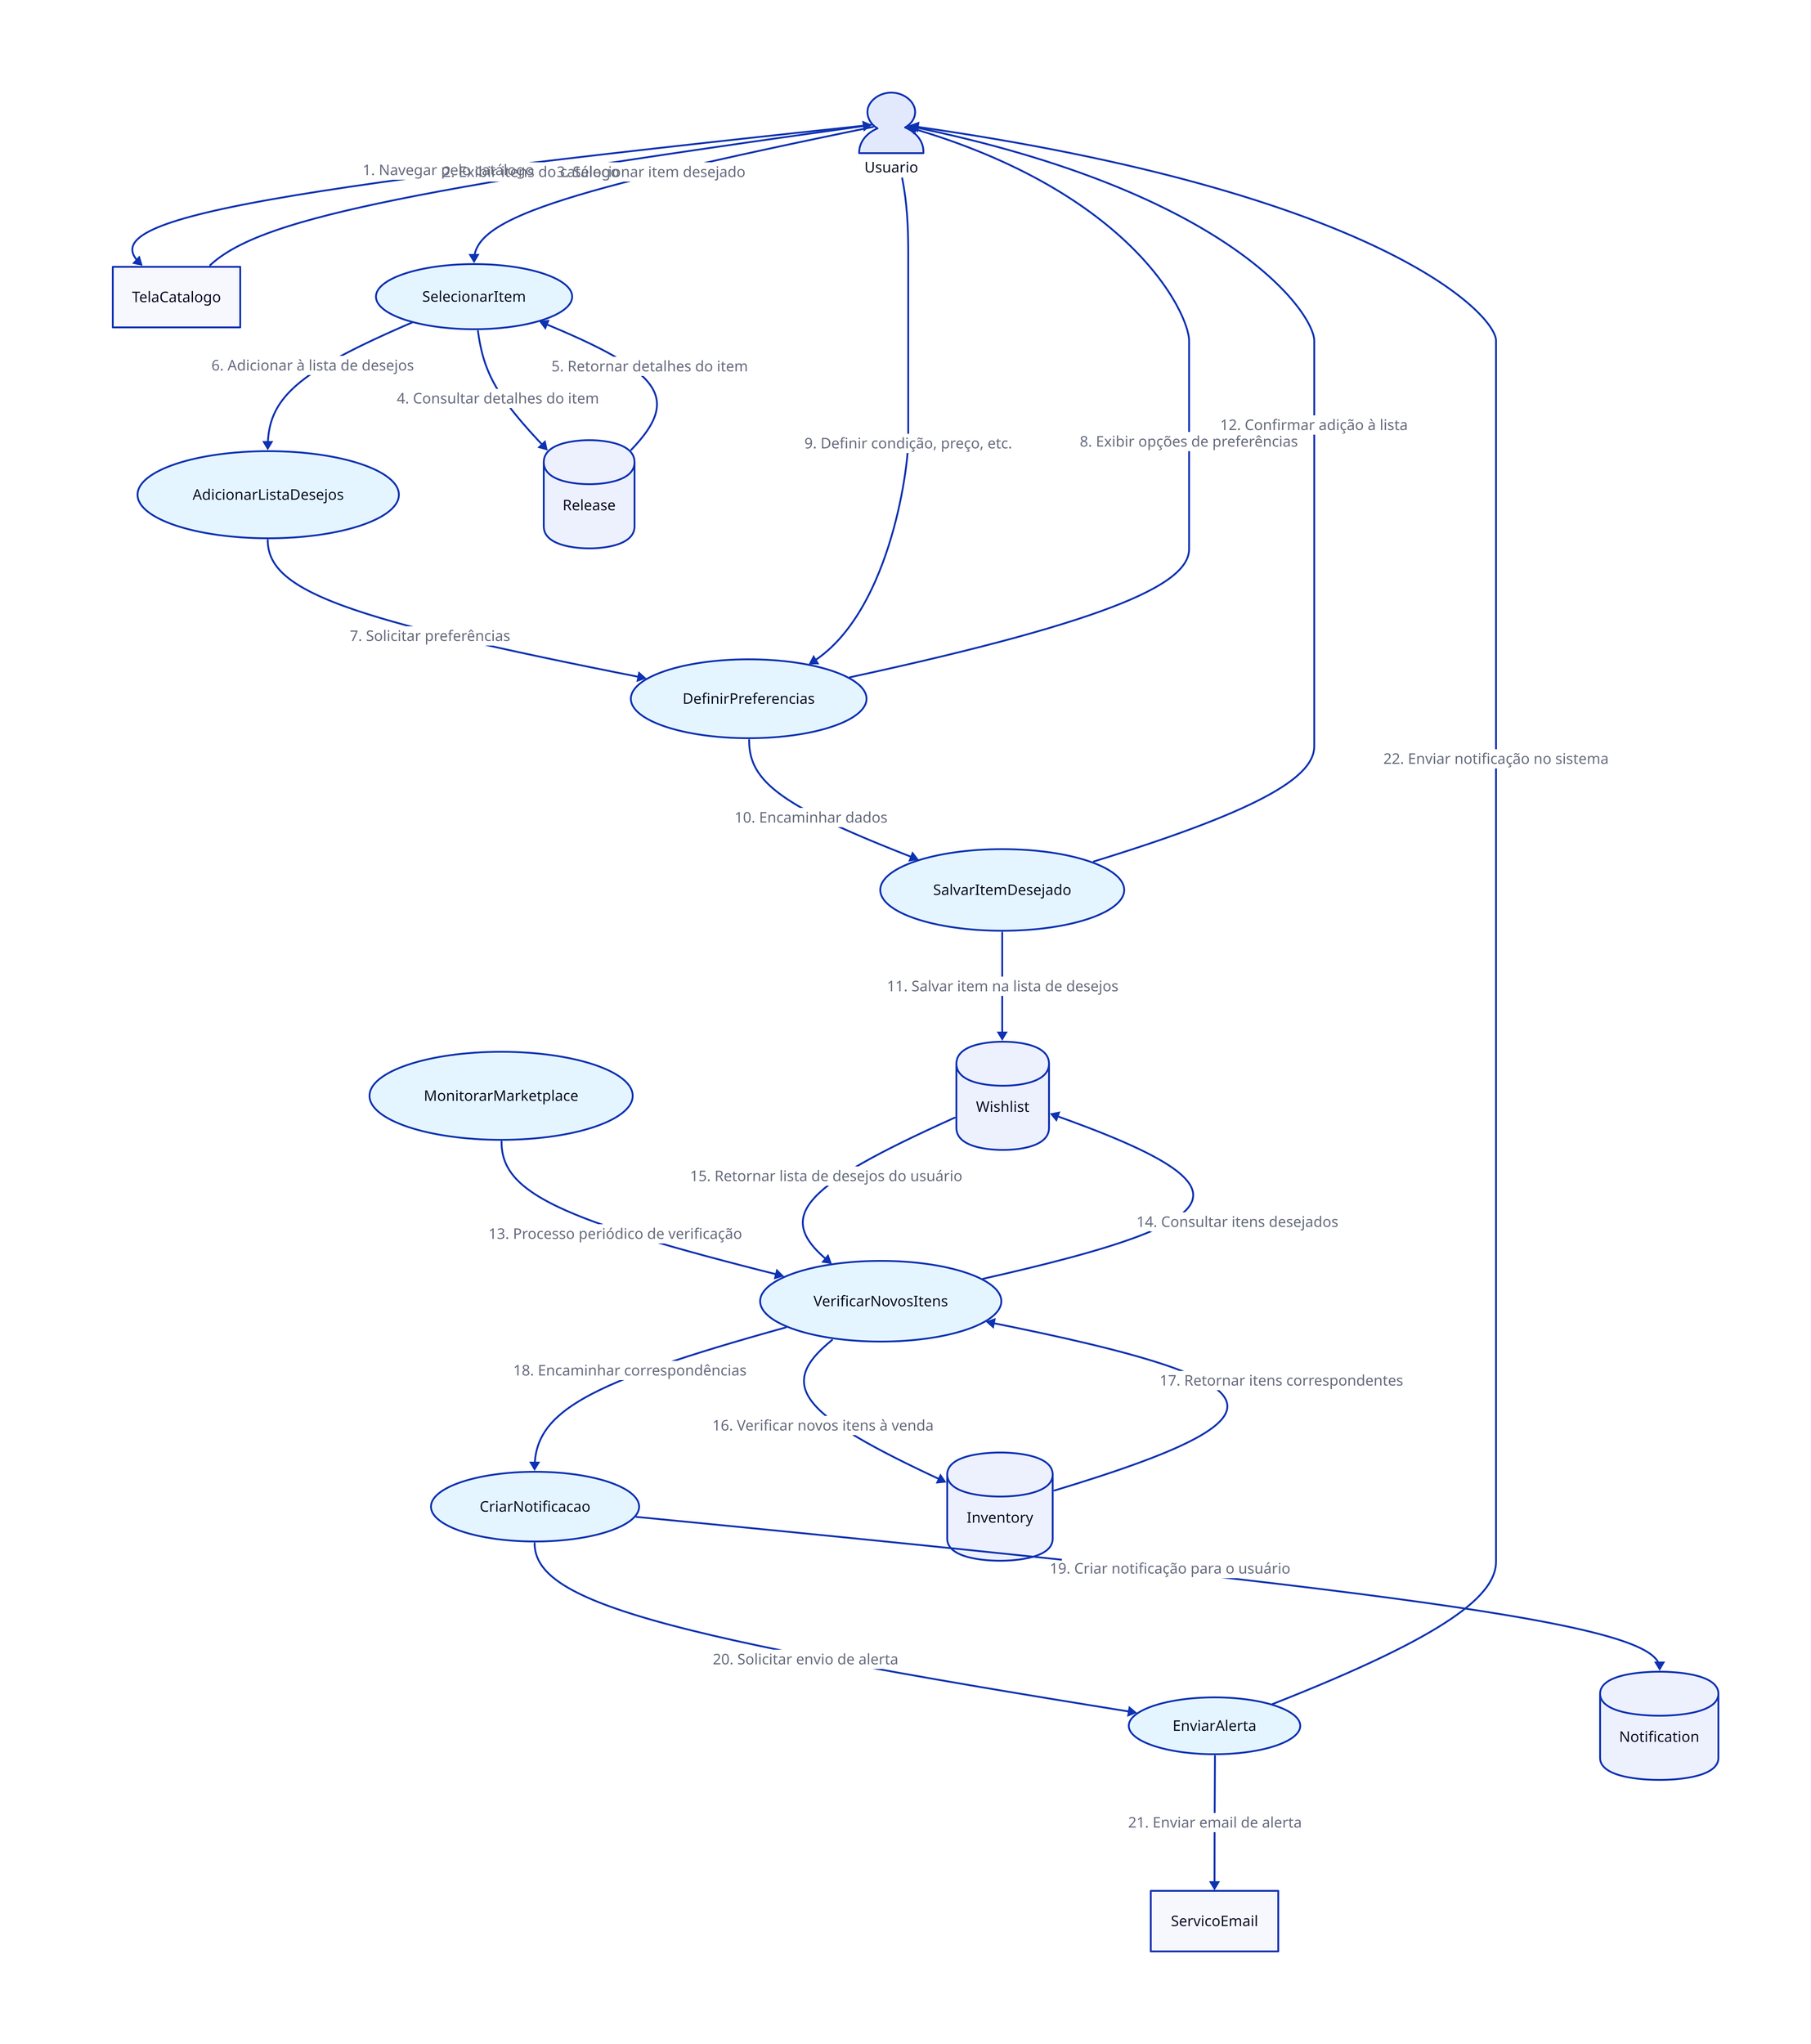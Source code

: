 Usuario: {
  shape: person
}

TelaCatalogo: {
  shape: rectangle
}

SelecionarItem: {
  shape: oval
  style.fill: "#E5F5FF"
}

AdicionarListaDesejos: {
  shape: oval
  style.fill: "#E5F5FF"
}

DefinirPreferencias: {
  shape: oval
  style.fill: "#E5F5FF"
}

SalvarItemDesejado: {
  shape: oval
  style.fill: "#E5F5FF"
}

MonitorarMarketplace: {
  shape: oval
  style.fill: "#E5F5FF"
}

VerificarNovosItens: {
  shape: oval
  style.fill: "#E5F5FF"
}

CriarNotificacao: {
  shape: oval
  style.fill: "#E5F5FF"
}

EnviarAlerta: {
  shape: oval
  style.fill: "#E5F5FF"
}

Release: {
  shape: cylinder
}

Wishlist: {
  shape: cylinder
}

Inventory: {
  shape: cylinder
}

Notification: {
  shape: cylinder
}

ServicoEmail: {
  shape: rectangle
}

Usuario -> TelaCatalogo: "1. Navegar pelo catálogo"
TelaCatalogo -> Usuario: "2. Exibir itens do catálogo"
Usuario -> SelecionarItem: "3. Selecionar item desejado"
SelecionarItem -> Release: "4. Consultar detalhes do item"
Release -> SelecionarItem: "5. Retornar detalhes do item"
SelecionarItem -> AdicionarListaDesejos: "6. Adicionar à lista de desejos"
AdicionarListaDesejos -> DefinirPreferencias: "7. Solicitar preferências"
DefinirPreferencias -> Usuario: "8. Exibir opções de preferências"
Usuario -> DefinirPreferencias: "9. Definir condição, preço, etc."
DefinirPreferencias -> SalvarItemDesejado: "10. Encaminhar dados"
SalvarItemDesejado -> Wishlist: "11. Salvar item na lista de desejos"
SalvarItemDesejado -> Usuario: "12. Confirmar adição à lista"
MonitorarMarketplace -> VerificarNovosItens: "13. Processo periódico de verificação"
VerificarNovosItens -> Wishlist: "14. Consultar itens desejados"
Wishlist -> VerificarNovosItens: "15. Retornar lista de desejos do usuário"
VerificarNovosItens -> Inventory: "16. Verificar novos itens à venda"
Inventory -> VerificarNovosItens: "17. Retornar itens correspondentes"
VerificarNovosItens -> CriarNotificacao: "18. Encaminhar correspondências"
CriarNotificacao -> Notification: "19. Criar notificação para o usuário"
CriarNotificacao -> EnviarAlerta: "20. Solicitar envio de alerta"
EnviarAlerta -> ServicoEmail: "21. Enviar email de alerta"
EnviarAlerta -> Usuario: "22. Enviar notificação no sistema"
